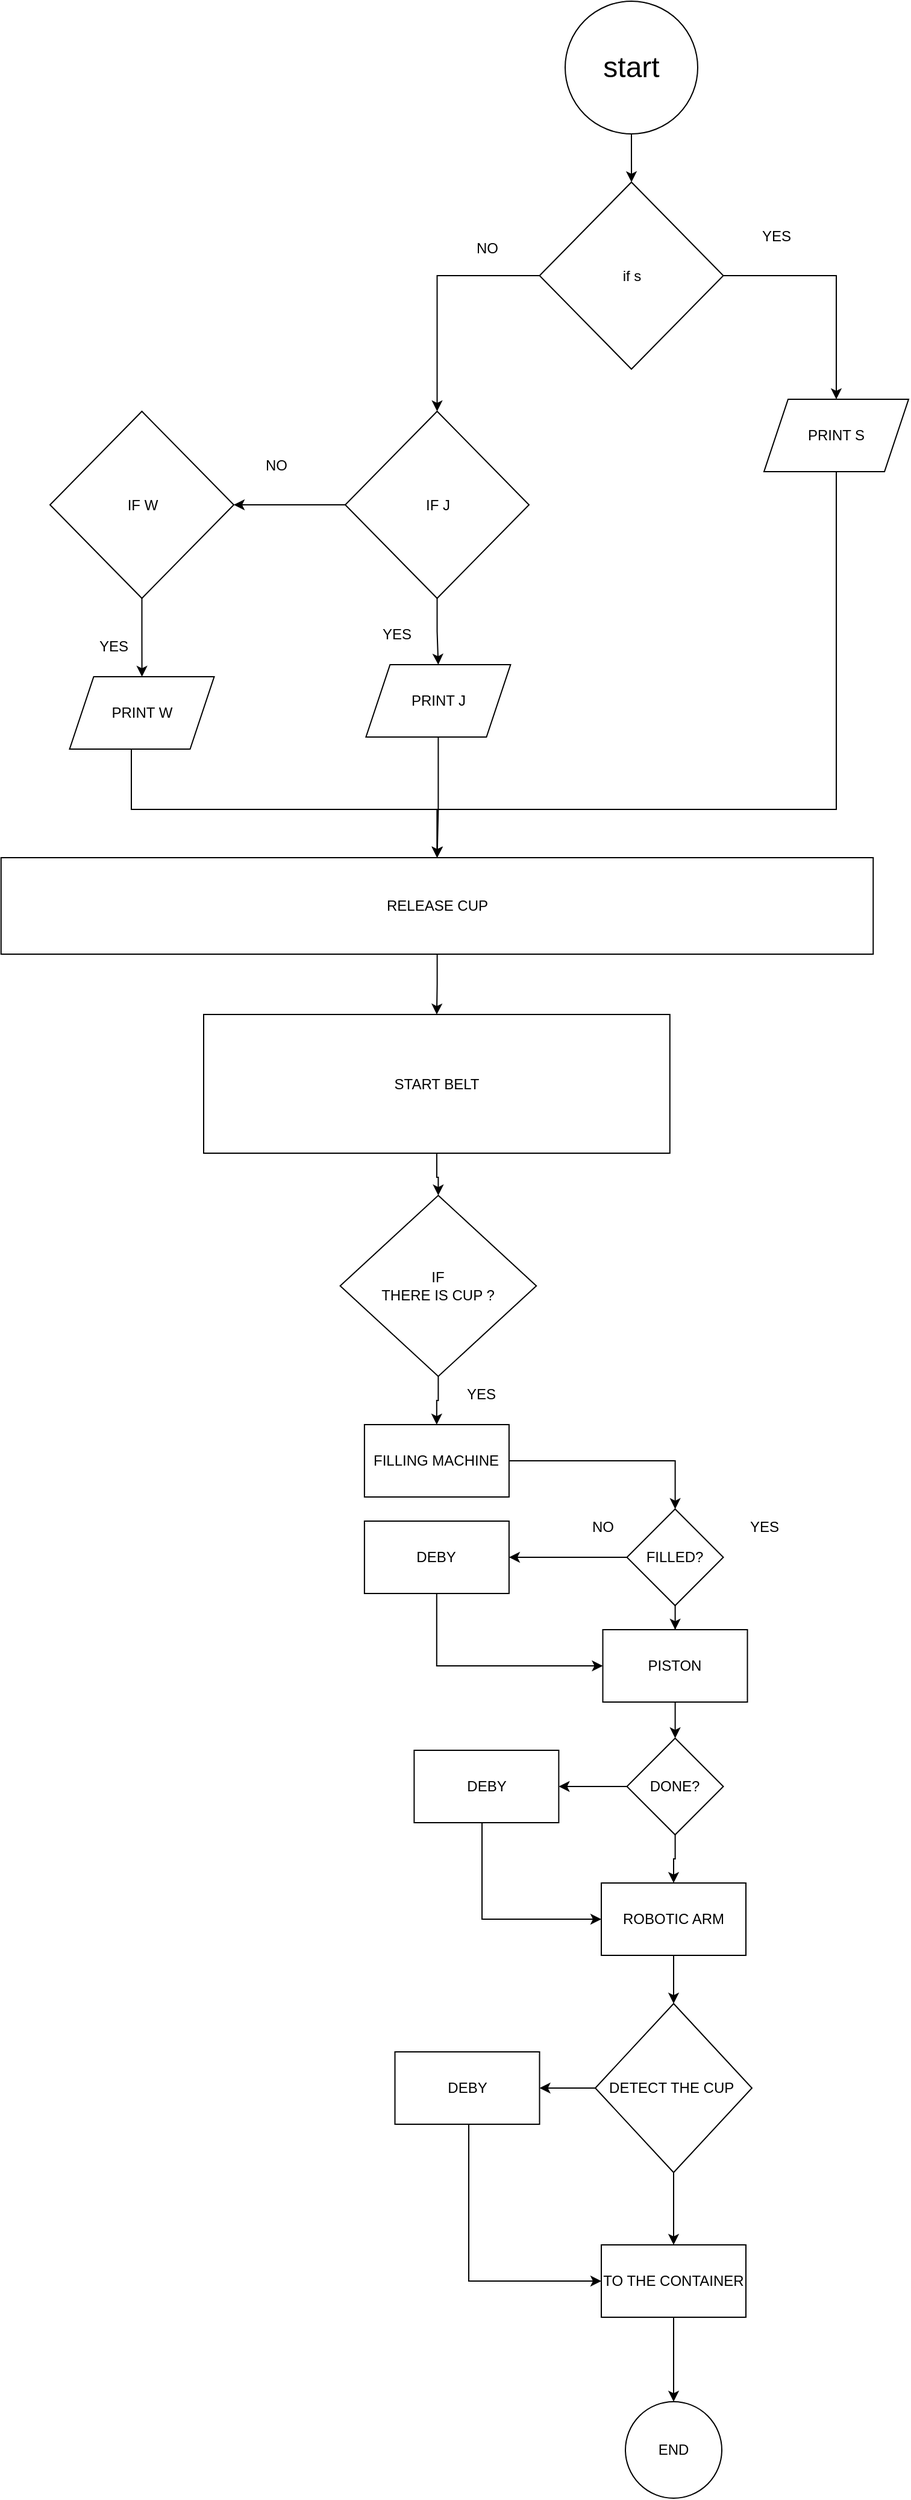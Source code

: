 <mxfile version="24.7.17">
  <diagram name="Page-1" id="EmkvsUIlJTJvyB5L7Kd8">
    <mxGraphModel dx="2948" dy="2278" grid="1" gridSize="10" guides="1" tooltips="1" connect="1" arrows="1" fold="1" page="1" pageScale="1" pageWidth="850" pageHeight="1100" math="0" shadow="0">
      <root>
        <mxCell id="0" />
        <mxCell id="1" parent="0" />
        <mxCell id="ZL5TmBRaQwDnKpsj-gqU-3" value="" style="edgeStyle=orthogonalEdgeStyle;rounded=0;orthogonalLoop=1;jettySize=auto;html=1;" edge="1" parent="1" source="ZL5TmBRaQwDnKpsj-gqU-1" target="ZL5TmBRaQwDnKpsj-gqU-2">
          <mxGeometry relative="1" as="geometry" />
        </mxCell>
        <mxCell id="ZL5TmBRaQwDnKpsj-gqU-1" value="&lt;font style=&quot;font-size: 24px;&quot;&gt;start&lt;/font&gt;" style="ellipse;whiteSpace=wrap;html=1;aspect=fixed;" vertex="1" parent="1">
          <mxGeometry x="250" y="-50" width="110" height="110" as="geometry" />
        </mxCell>
        <mxCell id="ZL5TmBRaQwDnKpsj-gqU-6" value="" style="edgeStyle=orthogonalEdgeStyle;rounded=0;orthogonalLoop=1;jettySize=auto;html=1;" edge="1" parent="1" source="ZL5TmBRaQwDnKpsj-gqU-2" target="ZL5TmBRaQwDnKpsj-gqU-5">
          <mxGeometry relative="1" as="geometry" />
        </mxCell>
        <mxCell id="ZL5TmBRaQwDnKpsj-gqU-8" value="" style="edgeStyle=orthogonalEdgeStyle;rounded=0;orthogonalLoop=1;jettySize=auto;html=1;" edge="1" parent="1" source="ZL5TmBRaQwDnKpsj-gqU-2" target="ZL5TmBRaQwDnKpsj-gqU-7">
          <mxGeometry relative="1" as="geometry" />
        </mxCell>
        <mxCell id="ZL5TmBRaQwDnKpsj-gqU-2" value="if s" style="rhombus;whiteSpace=wrap;html=1;" vertex="1" parent="1">
          <mxGeometry x="228.75" y="100" width="152.5" height="155" as="geometry" />
        </mxCell>
        <mxCell id="ZL5TmBRaQwDnKpsj-gqU-31" style="edgeStyle=orthogonalEdgeStyle;rounded=0;orthogonalLoop=1;jettySize=auto;html=1;entryX=0.5;entryY=0;entryDx=0;entryDy=0;" edge="1" parent="1" source="ZL5TmBRaQwDnKpsj-gqU-5" target="ZL5TmBRaQwDnKpsj-gqU-15">
          <mxGeometry relative="1" as="geometry">
            <Array as="points">
              <mxPoint x="475" y="620" />
              <mxPoint x="144" y="620" />
            </Array>
          </mxGeometry>
        </mxCell>
        <mxCell id="ZL5TmBRaQwDnKpsj-gqU-5" value="PRINT S" style="shape=parallelogram;perimeter=parallelogramPerimeter;whiteSpace=wrap;html=1;fixedSize=1;" vertex="1" parent="1">
          <mxGeometry x="415" y="280" width="120" height="60" as="geometry" />
        </mxCell>
        <mxCell id="ZL5TmBRaQwDnKpsj-gqU-10" value="" style="edgeStyle=orthogonalEdgeStyle;rounded=0;orthogonalLoop=1;jettySize=auto;html=1;" edge="1" parent="1" source="ZL5TmBRaQwDnKpsj-gqU-7" target="ZL5TmBRaQwDnKpsj-gqU-9">
          <mxGeometry relative="1" as="geometry" />
        </mxCell>
        <mxCell id="ZL5TmBRaQwDnKpsj-gqU-12" value="" style="edgeStyle=orthogonalEdgeStyle;rounded=0;orthogonalLoop=1;jettySize=auto;html=1;" edge="1" parent="1" source="ZL5TmBRaQwDnKpsj-gqU-7" target="ZL5TmBRaQwDnKpsj-gqU-11">
          <mxGeometry relative="1" as="geometry" />
        </mxCell>
        <mxCell id="ZL5TmBRaQwDnKpsj-gqU-7" value="IF J" style="rhombus;whiteSpace=wrap;html=1;" vertex="1" parent="1">
          <mxGeometry x="67.5" y="290" width="152.5" height="155" as="geometry" />
        </mxCell>
        <mxCell id="ZL5TmBRaQwDnKpsj-gqU-29" style="edgeStyle=orthogonalEdgeStyle;rounded=0;orthogonalLoop=1;jettySize=auto;html=1;entryX=0.5;entryY=0;entryDx=0;entryDy=0;" edge="1" parent="1" source="ZL5TmBRaQwDnKpsj-gqU-9" target="ZL5TmBRaQwDnKpsj-gqU-15">
          <mxGeometry relative="1" as="geometry">
            <Array as="points">
              <mxPoint x="145" y="620" />
              <mxPoint x="144" y="660" />
            </Array>
          </mxGeometry>
        </mxCell>
        <mxCell id="ZL5TmBRaQwDnKpsj-gqU-9" value="PRINT J" style="shape=parallelogram;perimeter=parallelogramPerimeter;whiteSpace=wrap;html=1;fixedSize=1;" vertex="1" parent="1">
          <mxGeometry x="84.69" y="500" width="120" height="60" as="geometry" />
        </mxCell>
        <mxCell id="ZL5TmBRaQwDnKpsj-gqU-14" value="" style="edgeStyle=orthogonalEdgeStyle;rounded=0;orthogonalLoop=1;jettySize=auto;html=1;" edge="1" parent="1" source="ZL5TmBRaQwDnKpsj-gqU-11" target="ZL5TmBRaQwDnKpsj-gqU-13">
          <mxGeometry relative="1" as="geometry" />
        </mxCell>
        <mxCell id="ZL5TmBRaQwDnKpsj-gqU-11" value="IF W" style="rhombus;whiteSpace=wrap;html=1;" vertex="1" parent="1">
          <mxGeometry x="-177.5" y="290" width="152.5" height="155" as="geometry" />
        </mxCell>
        <mxCell id="ZL5TmBRaQwDnKpsj-gqU-34" style="edgeStyle=orthogonalEdgeStyle;rounded=0;orthogonalLoop=1;jettySize=auto;html=1;entryX=0.5;entryY=0;entryDx=0;entryDy=0;" edge="1" parent="1" source="ZL5TmBRaQwDnKpsj-gqU-13" target="ZL5TmBRaQwDnKpsj-gqU-15">
          <mxGeometry relative="1" as="geometry">
            <mxPoint x="-100" y="740" as="targetPoint" />
            <Array as="points">
              <mxPoint x="-110" y="620" />
              <mxPoint x="144" y="620" />
            </Array>
          </mxGeometry>
        </mxCell>
        <mxCell id="ZL5TmBRaQwDnKpsj-gqU-13" value="PRINT W" style="shape=parallelogram;perimeter=parallelogramPerimeter;whiteSpace=wrap;html=1;fixedSize=1;" vertex="1" parent="1">
          <mxGeometry x="-161.25" y="510" width="120" height="60" as="geometry" />
        </mxCell>
        <mxCell id="ZL5TmBRaQwDnKpsj-gqU-17" value="" style="edgeStyle=orthogonalEdgeStyle;rounded=0;orthogonalLoop=1;jettySize=auto;html=1;" edge="1" parent="1" source="ZL5TmBRaQwDnKpsj-gqU-15" target="ZL5TmBRaQwDnKpsj-gqU-16">
          <mxGeometry relative="1" as="geometry" />
        </mxCell>
        <mxCell id="ZL5TmBRaQwDnKpsj-gqU-15" value="RELEASE CUP " style="rounded=0;whiteSpace=wrap;html=1;" vertex="1" parent="1">
          <mxGeometry x="-218.12" y="660" width="723.75" height="80" as="geometry" />
        </mxCell>
        <mxCell id="ZL5TmBRaQwDnKpsj-gqU-20" value="" style="edgeStyle=orthogonalEdgeStyle;rounded=0;orthogonalLoop=1;jettySize=auto;html=1;" edge="1" parent="1" source="ZL5TmBRaQwDnKpsj-gqU-16" target="ZL5TmBRaQwDnKpsj-gqU-19">
          <mxGeometry relative="1" as="geometry" />
        </mxCell>
        <mxCell id="ZL5TmBRaQwDnKpsj-gqU-16" value="START BELT" style="whiteSpace=wrap;html=1;rounded=0;" vertex="1" parent="1">
          <mxGeometry x="-50" y="790" width="386.88" height="115" as="geometry" />
        </mxCell>
        <mxCell id="ZL5TmBRaQwDnKpsj-gqU-22" value="" style="edgeStyle=orthogonalEdgeStyle;rounded=0;orthogonalLoop=1;jettySize=auto;html=1;" edge="1" parent="1" source="ZL5TmBRaQwDnKpsj-gqU-19" target="ZL5TmBRaQwDnKpsj-gqU-21">
          <mxGeometry relative="1" as="geometry" />
        </mxCell>
        <mxCell id="ZL5TmBRaQwDnKpsj-gqU-19" value="&lt;div&gt;IF&lt;/div&gt;&lt;div&gt;THERE IS CUP ?&lt;/div&gt;" style="rhombus;whiteSpace=wrap;html=1;rounded=0;" vertex="1" parent="1">
          <mxGeometry x="63.29" y="940" width="162.8" height="150" as="geometry" />
        </mxCell>
        <mxCell id="ZL5TmBRaQwDnKpsj-gqU-37" value="" style="edgeStyle=orthogonalEdgeStyle;rounded=0;orthogonalLoop=1;jettySize=auto;html=1;" edge="1" parent="1" source="ZL5TmBRaQwDnKpsj-gqU-21" target="ZL5TmBRaQwDnKpsj-gqU-36">
          <mxGeometry relative="1" as="geometry" />
        </mxCell>
        <mxCell id="ZL5TmBRaQwDnKpsj-gqU-21" value="FILLING MACHINE " style="whiteSpace=wrap;html=1;rounded=0;" vertex="1" parent="1">
          <mxGeometry x="83.44" y="1130" width="120" height="60" as="geometry" />
        </mxCell>
        <mxCell id="ZL5TmBRaQwDnKpsj-gqU-23" value="YES" style="text;html=1;align=center;verticalAlign=middle;resizable=0;points=[];autosize=1;strokeColor=none;fillColor=none;" vertex="1" parent="1">
          <mxGeometry x="154.69" y="1090" width="50" height="30" as="geometry" />
        </mxCell>
        <mxCell id="ZL5TmBRaQwDnKpsj-gqU-24" value="YES" style="text;html=1;align=center;verticalAlign=middle;resizable=0;points=[];autosize=1;strokeColor=none;fillColor=none;" vertex="1" parent="1">
          <mxGeometry x="400" y="130" width="50" height="30" as="geometry" />
        </mxCell>
        <mxCell id="ZL5TmBRaQwDnKpsj-gqU-25" value="YES" style="text;html=1;align=center;verticalAlign=middle;resizable=0;points=[];autosize=1;strokeColor=none;fillColor=none;" vertex="1" parent="1">
          <mxGeometry x="84.69" y="460" width="50" height="30" as="geometry" />
        </mxCell>
        <mxCell id="ZL5TmBRaQwDnKpsj-gqU-26" value="YES" style="text;html=1;align=center;verticalAlign=middle;resizable=0;points=[];autosize=1;strokeColor=none;fillColor=none;" vertex="1" parent="1">
          <mxGeometry x="-150" y="470" width="50" height="30" as="geometry" />
        </mxCell>
        <mxCell id="ZL5TmBRaQwDnKpsj-gqU-27" value="NO" style="text;html=1;align=center;verticalAlign=middle;resizable=0;points=[];autosize=1;strokeColor=none;fillColor=none;" vertex="1" parent="1">
          <mxGeometry x="-10" y="320" width="40" height="30" as="geometry" />
        </mxCell>
        <mxCell id="ZL5TmBRaQwDnKpsj-gqU-28" value="NO" style="text;html=1;align=center;verticalAlign=middle;resizable=0;points=[];autosize=1;strokeColor=none;fillColor=none;" vertex="1" parent="1">
          <mxGeometry x="164.69" y="140" width="40" height="30" as="geometry" />
        </mxCell>
        <mxCell id="ZL5TmBRaQwDnKpsj-gqU-40" value="" style="edgeStyle=orthogonalEdgeStyle;rounded=0;orthogonalLoop=1;jettySize=auto;html=1;" edge="1" parent="1" source="ZL5TmBRaQwDnKpsj-gqU-36" target="ZL5TmBRaQwDnKpsj-gqU-39">
          <mxGeometry relative="1" as="geometry" />
        </mxCell>
        <mxCell id="ZL5TmBRaQwDnKpsj-gqU-42" value="" style="edgeStyle=orthogonalEdgeStyle;rounded=0;orthogonalLoop=1;jettySize=auto;html=1;" edge="1" parent="1" source="ZL5TmBRaQwDnKpsj-gqU-36" target="ZL5TmBRaQwDnKpsj-gqU-41">
          <mxGeometry relative="1" as="geometry" />
        </mxCell>
        <mxCell id="ZL5TmBRaQwDnKpsj-gqU-36" value="FILLED?" style="rhombus;whiteSpace=wrap;html=1;rounded=0;" vertex="1" parent="1">
          <mxGeometry x="301.25" y="1200" width="80" height="80" as="geometry" />
        </mxCell>
        <mxCell id="ZL5TmBRaQwDnKpsj-gqU-51" value="" style="edgeStyle=orthogonalEdgeStyle;rounded=0;orthogonalLoop=1;jettySize=auto;html=1;" edge="1" parent="1" source="ZL5TmBRaQwDnKpsj-gqU-39" target="ZL5TmBRaQwDnKpsj-gqU-50">
          <mxGeometry relative="1" as="geometry" />
        </mxCell>
        <mxCell id="ZL5TmBRaQwDnKpsj-gqU-39" value="PISTON" style="whiteSpace=wrap;html=1;rounded=0;" vertex="1" parent="1">
          <mxGeometry x="281.25" y="1300" width="120" height="60" as="geometry" />
        </mxCell>
        <mxCell id="ZL5TmBRaQwDnKpsj-gqU-46" style="edgeStyle=orthogonalEdgeStyle;rounded=0;orthogonalLoop=1;jettySize=auto;html=1;entryX=0;entryY=0.5;entryDx=0;entryDy=0;" edge="1" parent="1" source="ZL5TmBRaQwDnKpsj-gqU-41" target="ZL5TmBRaQwDnKpsj-gqU-39">
          <mxGeometry relative="1" as="geometry">
            <mxPoint x="70" y="1660" as="targetPoint" />
            <Array as="points">
              <mxPoint x="143" y="1330" />
            </Array>
          </mxGeometry>
        </mxCell>
        <mxCell id="ZL5TmBRaQwDnKpsj-gqU-41" value="DEBY" style="whiteSpace=wrap;html=1;rounded=0;" vertex="1" parent="1">
          <mxGeometry x="83.44" y="1210" width="120" height="60" as="geometry" />
        </mxCell>
        <mxCell id="ZL5TmBRaQwDnKpsj-gqU-43" value="YES" style="text;html=1;align=center;verticalAlign=middle;resizable=0;points=[];autosize=1;strokeColor=none;fillColor=none;" vertex="1" parent="1">
          <mxGeometry x="390" y="1200" width="50" height="30" as="geometry" />
        </mxCell>
        <mxCell id="ZL5TmBRaQwDnKpsj-gqU-44" value="NO" style="text;html=1;align=center;verticalAlign=middle;resizable=0;points=[];autosize=1;strokeColor=none;fillColor=none;" vertex="1" parent="1">
          <mxGeometry x="261.25" y="1200" width="40" height="30" as="geometry" />
        </mxCell>
        <mxCell id="ZL5TmBRaQwDnKpsj-gqU-53" value="" style="edgeStyle=orthogonalEdgeStyle;rounded=0;orthogonalLoop=1;jettySize=auto;html=1;" edge="1" parent="1" source="ZL5TmBRaQwDnKpsj-gqU-50" target="ZL5TmBRaQwDnKpsj-gqU-52">
          <mxGeometry relative="1" as="geometry" />
        </mxCell>
        <mxCell id="ZL5TmBRaQwDnKpsj-gqU-55" value="" style="edgeStyle=orthogonalEdgeStyle;rounded=0;orthogonalLoop=1;jettySize=auto;html=1;" edge="1" parent="1" source="ZL5TmBRaQwDnKpsj-gqU-50" target="ZL5TmBRaQwDnKpsj-gqU-54">
          <mxGeometry relative="1" as="geometry" />
        </mxCell>
        <mxCell id="ZL5TmBRaQwDnKpsj-gqU-50" value="DONE?" style="rhombus;whiteSpace=wrap;html=1;rounded=0;" vertex="1" parent="1">
          <mxGeometry x="301.25" y="1390" width="80" height="80" as="geometry" />
        </mxCell>
        <mxCell id="ZL5TmBRaQwDnKpsj-gqU-56" style="edgeStyle=orthogonalEdgeStyle;rounded=0;orthogonalLoop=1;jettySize=auto;html=1;entryX=0;entryY=0.5;entryDx=0;entryDy=0;" edge="1" parent="1" source="ZL5TmBRaQwDnKpsj-gqU-52" target="ZL5TmBRaQwDnKpsj-gqU-54">
          <mxGeometry relative="1" as="geometry">
            <Array as="points">
              <mxPoint x="181" y="1540" />
            </Array>
          </mxGeometry>
        </mxCell>
        <mxCell id="ZL5TmBRaQwDnKpsj-gqU-52" value="DEBY" style="whiteSpace=wrap;html=1;rounded=0;" vertex="1" parent="1">
          <mxGeometry x="124.69" y="1400" width="120" height="60" as="geometry" />
        </mxCell>
        <mxCell id="ZL5TmBRaQwDnKpsj-gqU-58" value="" style="edgeStyle=orthogonalEdgeStyle;rounded=0;orthogonalLoop=1;jettySize=auto;html=1;" edge="1" parent="1" source="ZL5TmBRaQwDnKpsj-gqU-54" target="ZL5TmBRaQwDnKpsj-gqU-57">
          <mxGeometry relative="1" as="geometry" />
        </mxCell>
        <mxCell id="ZL5TmBRaQwDnKpsj-gqU-54" value="ROBOTIC ARM" style="whiteSpace=wrap;html=1;rounded=0;" vertex="1" parent="1">
          <mxGeometry x="280.0" y="1510" width="120" height="60" as="geometry" />
        </mxCell>
        <mxCell id="ZL5TmBRaQwDnKpsj-gqU-60" value="" style="edgeStyle=orthogonalEdgeStyle;rounded=0;orthogonalLoop=1;jettySize=auto;html=1;" edge="1" parent="1" source="ZL5TmBRaQwDnKpsj-gqU-57" target="ZL5TmBRaQwDnKpsj-gqU-59">
          <mxGeometry relative="1" as="geometry" />
        </mxCell>
        <mxCell id="ZL5TmBRaQwDnKpsj-gqU-62" value="" style="edgeStyle=orthogonalEdgeStyle;rounded=0;orthogonalLoop=1;jettySize=auto;html=1;" edge="1" parent="1" source="ZL5TmBRaQwDnKpsj-gqU-57" target="ZL5TmBRaQwDnKpsj-gqU-61">
          <mxGeometry relative="1" as="geometry" />
        </mxCell>
        <mxCell id="ZL5TmBRaQwDnKpsj-gqU-57" value="DETECT THE CUP&amp;nbsp; " style="rhombus;whiteSpace=wrap;html=1;rounded=0;" vertex="1" parent="1">
          <mxGeometry x="275" y="1610" width="130" height="140" as="geometry" />
        </mxCell>
        <mxCell id="ZL5TmBRaQwDnKpsj-gqU-63" style="edgeStyle=orthogonalEdgeStyle;rounded=0;orthogonalLoop=1;jettySize=auto;html=1;entryX=0;entryY=0.5;entryDx=0;entryDy=0;" edge="1" parent="1" source="ZL5TmBRaQwDnKpsj-gqU-59" target="ZL5TmBRaQwDnKpsj-gqU-61">
          <mxGeometry relative="1" as="geometry">
            <Array as="points">
              <mxPoint x="170" y="1840" />
            </Array>
          </mxGeometry>
        </mxCell>
        <mxCell id="ZL5TmBRaQwDnKpsj-gqU-59" value="DEBY" style="whiteSpace=wrap;html=1;rounded=0;" vertex="1" parent="1">
          <mxGeometry x="108.75" y="1650" width="120" height="60" as="geometry" />
        </mxCell>
        <mxCell id="ZL5TmBRaQwDnKpsj-gqU-65" value="" style="edgeStyle=orthogonalEdgeStyle;rounded=0;orthogonalLoop=1;jettySize=auto;html=1;" edge="1" parent="1" source="ZL5TmBRaQwDnKpsj-gqU-61" target="ZL5TmBRaQwDnKpsj-gqU-64">
          <mxGeometry relative="1" as="geometry" />
        </mxCell>
        <mxCell id="ZL5TmBRaQwDnKpsj-gqU-61" value="TO THE CONTAINER " style="whiteSpace=wrap;html=1;rounded=0;" vertex="1" parent="1">
          <mxGeometry x="280" y="1810" width="120" height="60" as="geometry" />
        </mxCell>
        <mxCell id="ZL5TmBRaQwDnKpsj-gqU-64" value="END" style="ellipse;whiteSpace=wrap;html=1;rounded=0;" vertex="1" parent="1">
          <mxGeometry x="300" y="1940" width="80" height="80" as="geometry" />
        </mxCell>
      </root>
    </mxGraphModel>
  </diagram>
</mxfile>

